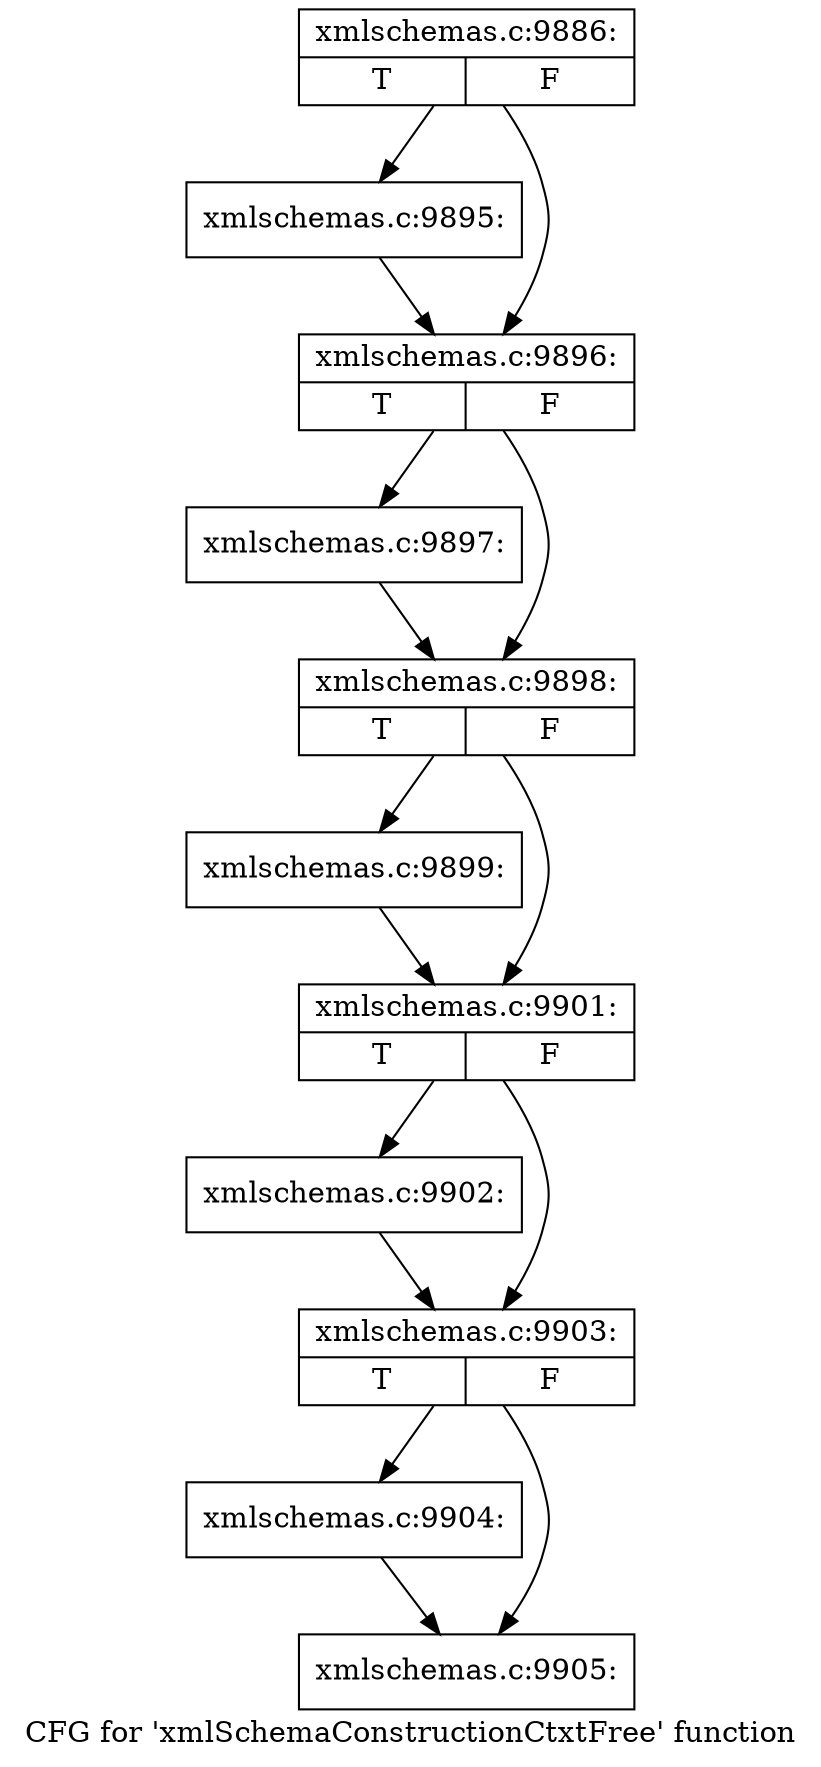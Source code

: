 digraph "CFG for 'xmlSchemaConstructionCtxtFree' function" {
	label="CFG for 'xmlSchemaConstructionCtxtFree' function";

	Node0x4b767e0 [shape=record,label="{xmlschemas.c:9886:|{<s0>T|<s1>F}}"];
	Node0x4b767e0 -> Node0x4b76870;
	Node0x4b767e0 -> Node0x4b768c0;
	Node0x4b76870 [shape=record,label="{xmlschemas.c:9895:}"];
	Node0x4b76870 -> Node0x4b768c0;
	Node0x4b768c0 [shape=record,label="{xmlschemas.c:9896:|{<s0>T|<s1>F}}"];
	Node0x4b768c0 -> Node0x4a87390;
	Node0x4b768c0 -> Node0x4a873e0;
	Node0x4a87390 [shape=record,label="{xmlschemas.c:9897:}"];
	Node0x4a87390 -> Node0x4a873e0;
	Node0x4a873e0 [shape=record,label="{xmlschemas.c:9898:|{<s0>T|<s1>F}}"];
	Node0x4a873e0 -> Node0x4a87b10;
	Node0x4a873e0 -> Node0x4b79d90;
	Node0x4a87b10 [shape=record,label="{xmlschemas.c:9899:}"];
	Node0x4a87b10 -> Node0x4b79d90;
	Node0x4b79d90 [shape=record,label="{xmlschemas.c:9901:|{<s0>T|<s1>F}}"];
	Node0x4b79d90 -> Node0x4b7b0b0;
	Node0x4b79d90 -> Node0x4b7b3d0;
	Node0x4b7b0b0 [shape=record,label="{xmlschemas.c:9902:}"];
	Node0x4b7b0b0 -> Node0x4b7b3d0;
	Node0x4b7b3d0 [shape=record,label="{xmlschemas.c:9903:|{<s0>T|<s1>F}}"];
	Node0x4b7b3d0 -> Node0x4b7bc90;
	Node0x4b7b3d0 -> Node0x4b7bce0;
	Node0x4b7bc90 [shape=record,label="{xmlschemas.c:9904:}"];
	Node0x4b7bc90 -> Node0x4b7bce0;
	Node0x4b7bce0 [shape=record,label="{xmlschemas.c:9905:}"];
}
